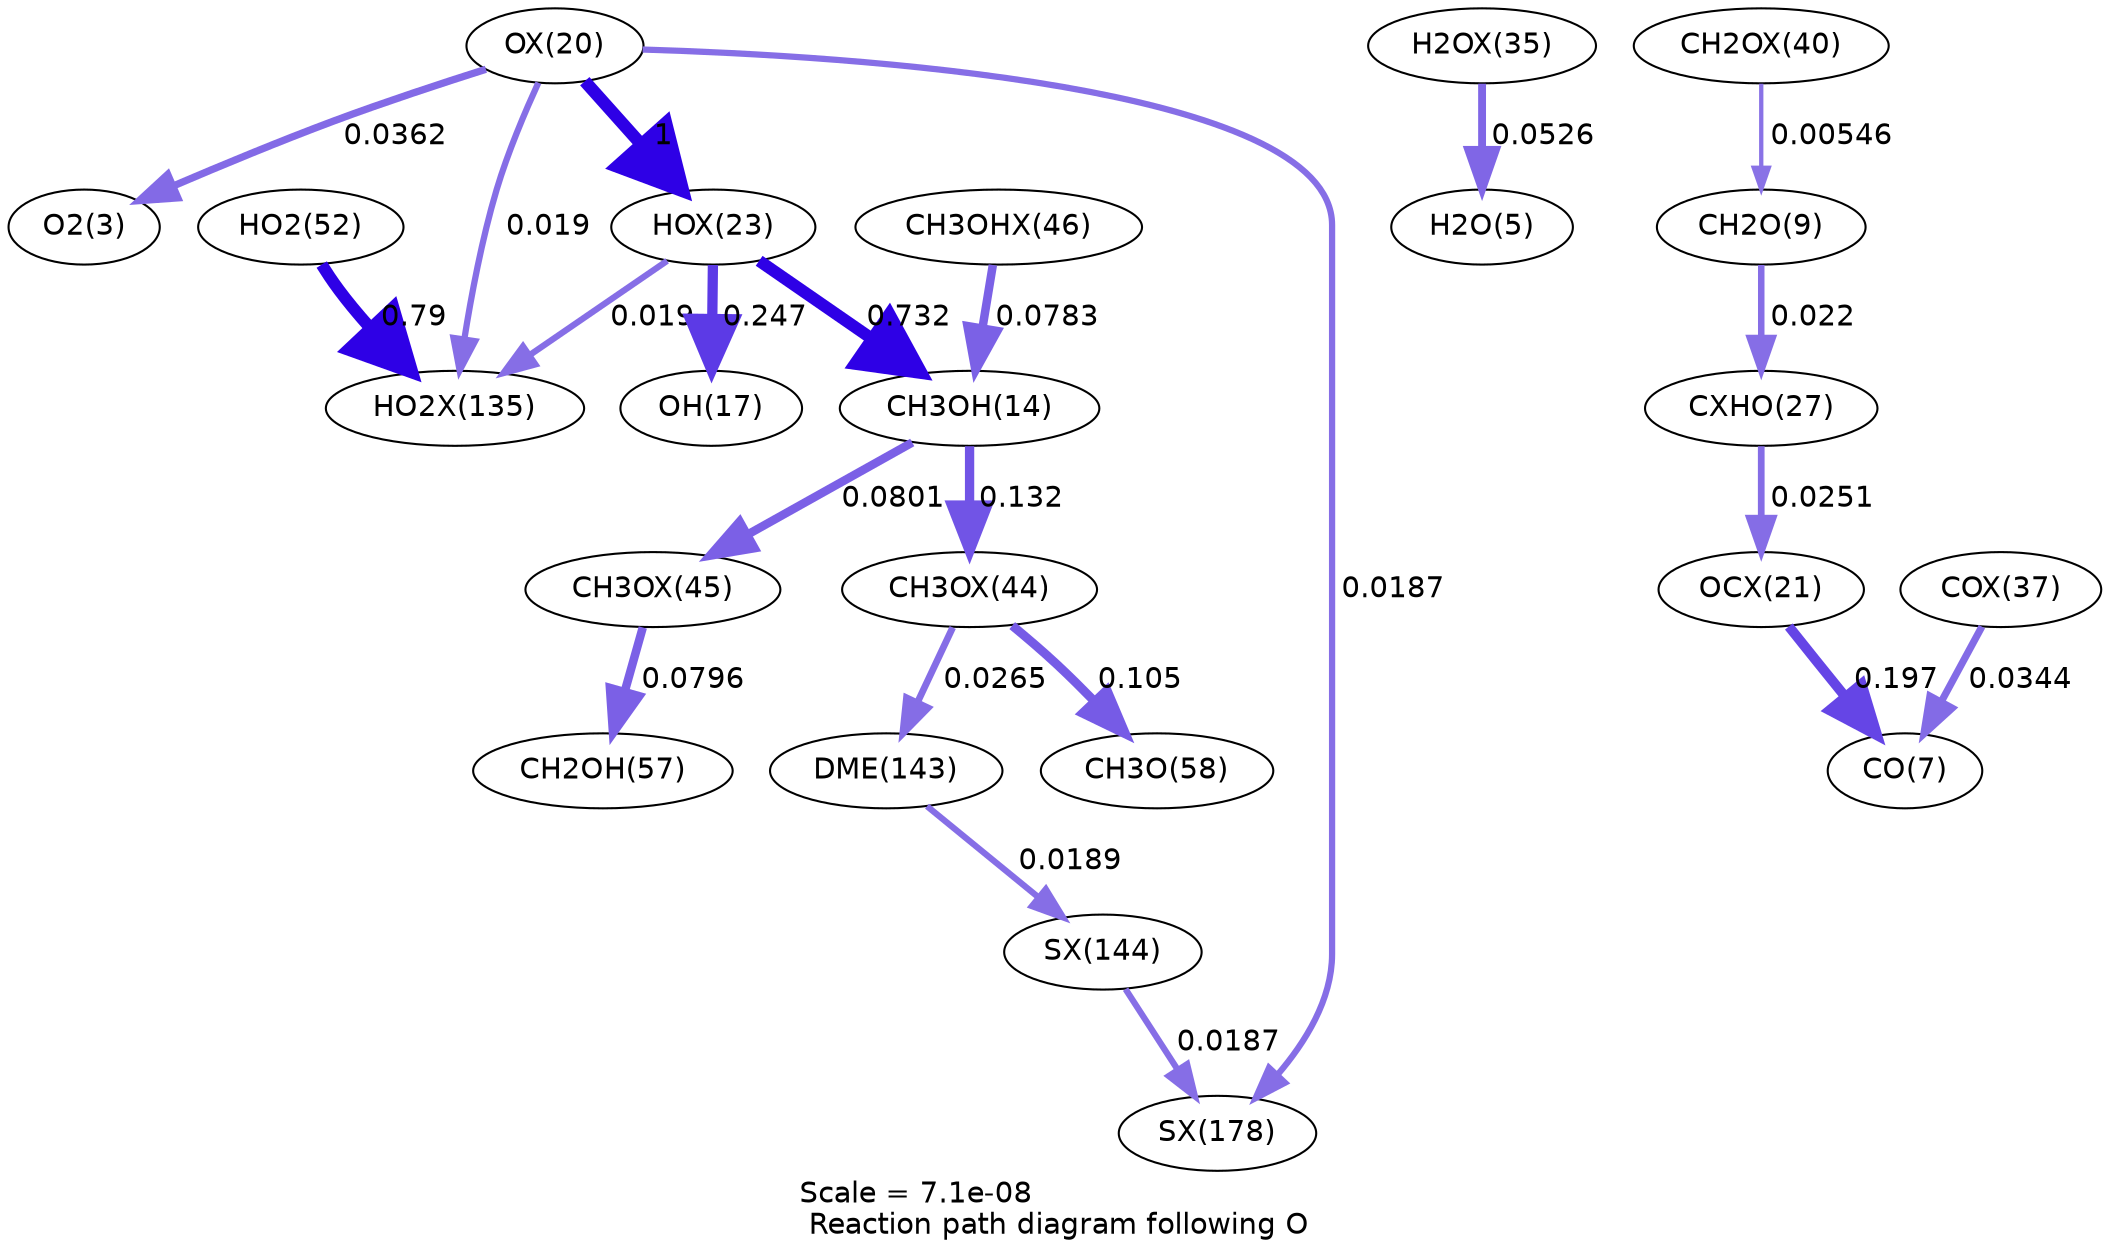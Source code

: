 digraph reaction_paths {
center=1;
s35 -> s5[fontname="Helvetica", penwidth=3.5, arrowsize=1.75, color="0.7, 0.536, 0.9"
, label=" 0.0362"];
s35 -> s38[fontname="Helvetica", penwidth=6, arrowsize=3, color="0.7, 1.5, 0.9"
, label=" 1"];
s35 -> s55[fontname="Helvetica", penwidth=3.01, arrowsize=1.5, color="0.7, 0.519, 0.9"
, label=" 0.019"];
s35 -> s62[fontname="Helvetica", penwidth=3, arrowsize=1.5, color="0.7, 0.519, 0.9"
, label=" 0.0187"];
s38 -> s16[fontname="Helvetica", penwidth=5.76, arrowsize=2.88, color="0.7, 1.23, 0.9"
, label=" 0.732"];
s38 -> s19[fontname="Helvetica", penwidth=4.94, arrowsize=2.47, color="0.7, 0.747, 0.9"
, label=" 0.247"];
s38 -> s55[fontname="Helvetica", penwidth=3.01, arrowsize=1.5, color="0.7, 0.519, 0.9"
, label=" 0.019"];
s51 -> s16[fontname="Helvetica", penwidth=4.08, arrowsize=2.04, color="0.7, 0.578, 0.9"
, label=" 0.0783"];
s16 -> s49[fontname="Helvetica", penwidth=4.47, arrowsize=2.24, color="0.7, 0.632, 0.9"
, label=" 0.132"];
s16 -> s50[fontname="Helvetica", penwidth=4.09, arrowsize=2.05, color="0.7, 0.58, 0.9"
, label=" 0.0801"];
s44 -> s7[fontname="Helvetica", penwidth=3.78, arrowsize=1.89, color="0.7, 0.553, 0.9"
, label=" 0.0526"];
s21 -> s55[fontname="Helvetica", penwidth=5.82, arrowsize=2.91, color="0.7, 1.29, 0.9"
, label=" 0.79"];
s49 -> s25[fontname="Helvetica", penwidth=3.26, arrowsize=1.63, color="0.7, 0.526, 0.9"
, label=" 0.0265"];
s49 -> s23[fontname="Helvetica", penwidth=4.3, arrowsize=2.15, color="0.7, 0.605, 0.9"
, label=" 0.105"];
s25 -> s57[fontname="Helvetica", penwidth=3, arrowsize=1.5, color="0.7, 0.519, 0.9"
, label=" 0.0189"];
s50 -> s22[fontname="Helvetica", penwidth=4.09, arrowsize=2.04, color="0.7, 0.58, 0.9"
, label=" 0.0796"];
s48 -> s11[fontname="Helvetica", penwidth=2.07, arrowsize=1.03, color="0.7, 0.505, 0.9"
, label=" 0.00546"];
s11 -> s41[fontname="Helvetica", penwidth=3.12, arrowsize=1.56, color="0.7, 0.522, 0.9"
, label=" 0.022"];
s57 -> s62[fontname="Helvetica", penwidth=3, arrowsize=1.5, color="0.7, 0.519, 0.9"
, label=" 0.0187"];
s41 -> s36[fontname="Helvetica", penwidth=3.22, arrowsize=1.61, color="0.7, 0.525, 0.9"
, label=" 0.0251"];
s36 -> s9[fontname="Helvetica", penwidth=4.77, arrowsize=2.39, color="0.7, 0.697, 0.9"
, label=" 0.197"];
s46 -> s9[fontname="Helvetica", penwidth=3.46, arrowsize=1.73, color="0.7, 0.534, 0.9"
, label=" 0.0344"];
s5 [ fontname="Helvetica", label="O2(3)"];
s7 [ fontname="Helvetica", label="H2O(5)"];
s9 [ fontname="Helvetica", label="CO(7)"];
s11 [ fontname="Helvetica", label="CH2O(9)"];
s16 [ fontname="Helvetica", label="CH3OH(14)"];
s19 [ fontname="Helvetica", label="OH(17)"];
s21 [ fontname="Helvetica", label="HO2(52)"];
s22 [ fontname="Helvetica", label="CH2OH(57)"];
s23 [ fontname="Helvetica", label="CH3O(58)"];
s25 [ fontname="Helvetica", label="DME(143)"];
s35 [ fontname="Helvetica", label="OX(20)"];
s36 [ fontname="Helvetica", label="OCX(21)"];
s38 [ fontname="Helvetica", label="HOX(23)"];
s41 [ fontname="Helvetica", label="CXHO(27)"];
s44 [ fontname="Helvetica", label="H2OX(35)"];
s46 [ fontname="Helvetica", label="COX(37)"];
s48 [ fontname="Helvetica", label="CH2OX(40)"];
s49 [ fontname="Helvetica", label="CH3OX(44)"];
s50 [ fontname="Helvetica", label="CH3OX(45)"];
s51 [ fontname="Helvetica", label="CH3OHX(46)"];
s55 [ fontname="Helvetica", label="HO2X(135)"];
s57 [ fontname="Helvetica", label="SX(144)"];
s62 [ fontname="Helvetica", label="SX(178)"];
 label = "Scale = 7.1e-08\l Reaction path diagram following O";
 fontname = "Helvetica";
}
